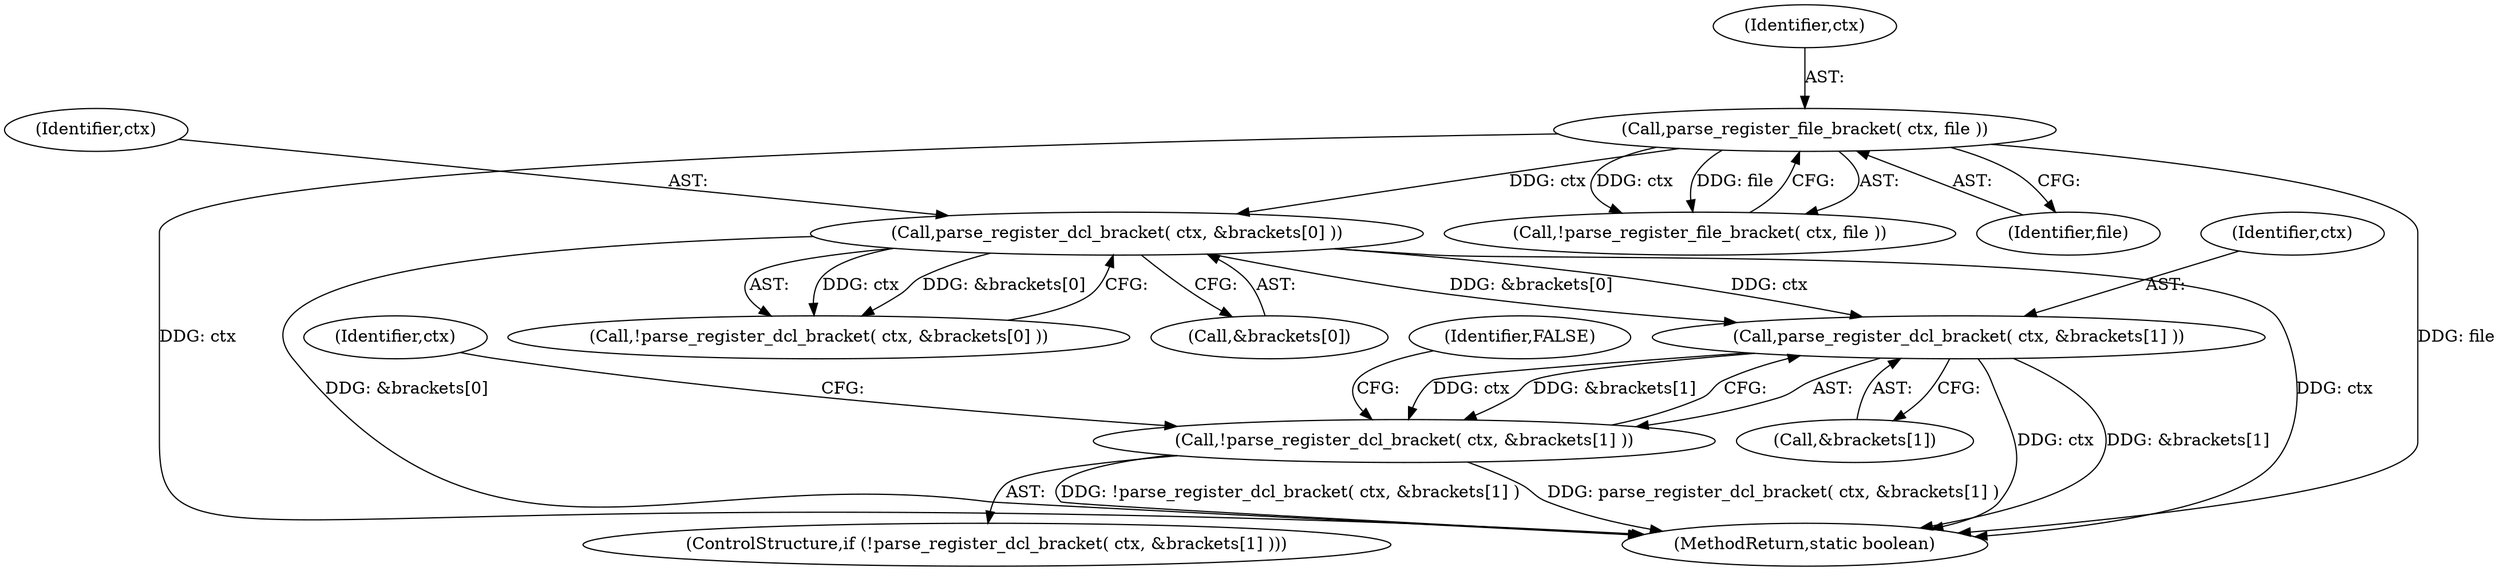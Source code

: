 digraph "0_virglrenderer_e534b51ca3c3cd25f3990589932a9ed711c59b27@array" {
"1001362" [label="(Call,parse_register_dcl_bracket( ctx, &brackets[1] ))"];
"1001312" [label="(Call,parse_register_dcl_bracket( ctx, &brackets[0] ))"];
"1001305" [label="(Call,parse_register_file_bracket( ctx, file ))"];
"1001361" [label="(Call,!parse_register_dcl_bracket( ctx, &brackets[1] ))"];
"1004155" [label="(MethodReturn,static boolean)"];
"1001363" [label="(Identifier,ctx)"];
"1001360" [label="(ControlStructure,if (!parse_register_dcl_bracket( ctx, &brackets[1] )))"];
"1001312" [label="(Call,parse_register_dcl_bracket( ctx, &brackets[0] ))"];
"1001375" [label="(Identifier,ctx)"];
"1001313" [label="(Identifier,ctx)"];
"1001311" [label="(Call,!parse_register_dcl_bracket( ctx, &brackets[0] ))"];
"1001304" [label="(Call,!parse_register_file_bracket( ctx, file ))"];
"1001369" [label="(Identifier,FALSE)"];
"1001364" [label="(Call,&brackets[1])"];
"1001306" [label="(Identifier,ctx)"];
"1001314" [label="(Call,&brackets[0])"];
"1001305" [label="(Call,parse_register_file_bracket( ctx, file ))"];
"1001307" [label="(Identifier,file)"];
"1001361" [label="(Call,!parse_register_dcl_bracket( ctx, &brackets[1] ))"];
"1001362" [label="(Call,parse_register_dcl_bracket( ctx, &brackets[1] ))"];
"1001362" -> "1001361"  [label="AST: "];
"1001362" -> "1001364"  [label="CFG: "];
"1001363" -> "1001362"  [label="AST: "];
"1001364" -> "1001362"  [label="AST: "];
"1001361" -> "1001362"  [label="CFG: "];
"1001362" -> "1004155"  [label="DDG: ctx"];
"1001362" -> "1004155"  [label="DDG: &brackets[1]"];
"1001362" -> "1001361"  [label="DDG: ctx"];
"1001362" -> "1001361"  [label="DDG: &brackets[1]"];
"1001312" -> "1001362"  [label="DDG: ctx"];
"1001312" -> "1001362"  [label="DDG: &brackets[0]"];
"1001312" -> "1001311"  [label="AST: "];
"1001312" -> "1001314"  [label="CFG: "];
"1001313" -> "1001312"  [label="AST: "];
"1001314" -> "1001312"  [label="AST: "];
"1001311" -> "1001312"  [label="CFG: "];
"1001312" -> "1004155"  [label="DDG: ctx"];
"1001312" -> "1004155"  [label="DDG: &brackets[0]"];
"1001312" -> "1001311"  [label="DDG: ctx"];
"1001312" -> "1001311"  [label="DDG: &brackets[0]"];
"1001305" -> "1001312"  [label="DDG: ctx"];
"1001305" -> "1001304"  [label="AST: "];
"1001305" -> "1001307"  [label="CFG: "];
"1001306" -> "1001305"  [label="AST: "];
"1001307" -> "1001305"  [label="AST: "];
"1001304" -> "1001305"  [label="CFG: "];
"1001305" -> "1004155"  [label="DDG: file"];
"1001305" -> "1004155"  [label="DDG: ctx"];
"1001305" -> "1001304"  [label="DDG: ctx"];
"1001305" -> "1001304"  [label="DDG: file"];
"1001361" -> "1001360"  [label="AST: "];
"1001369" -> "1001361"  [label="CFG: "];
"1001375" -> "1001361"  [label="CFG: "];
"1001361" -> "1004155"  [label="DDG: !parse_register_dcl_bracket( ctx, &brackets[1] )"];
"1001361" -> "1004155"  [label="DDG: parse_register_dcl_bracket( ctx, &brackets[1] )"];
}
